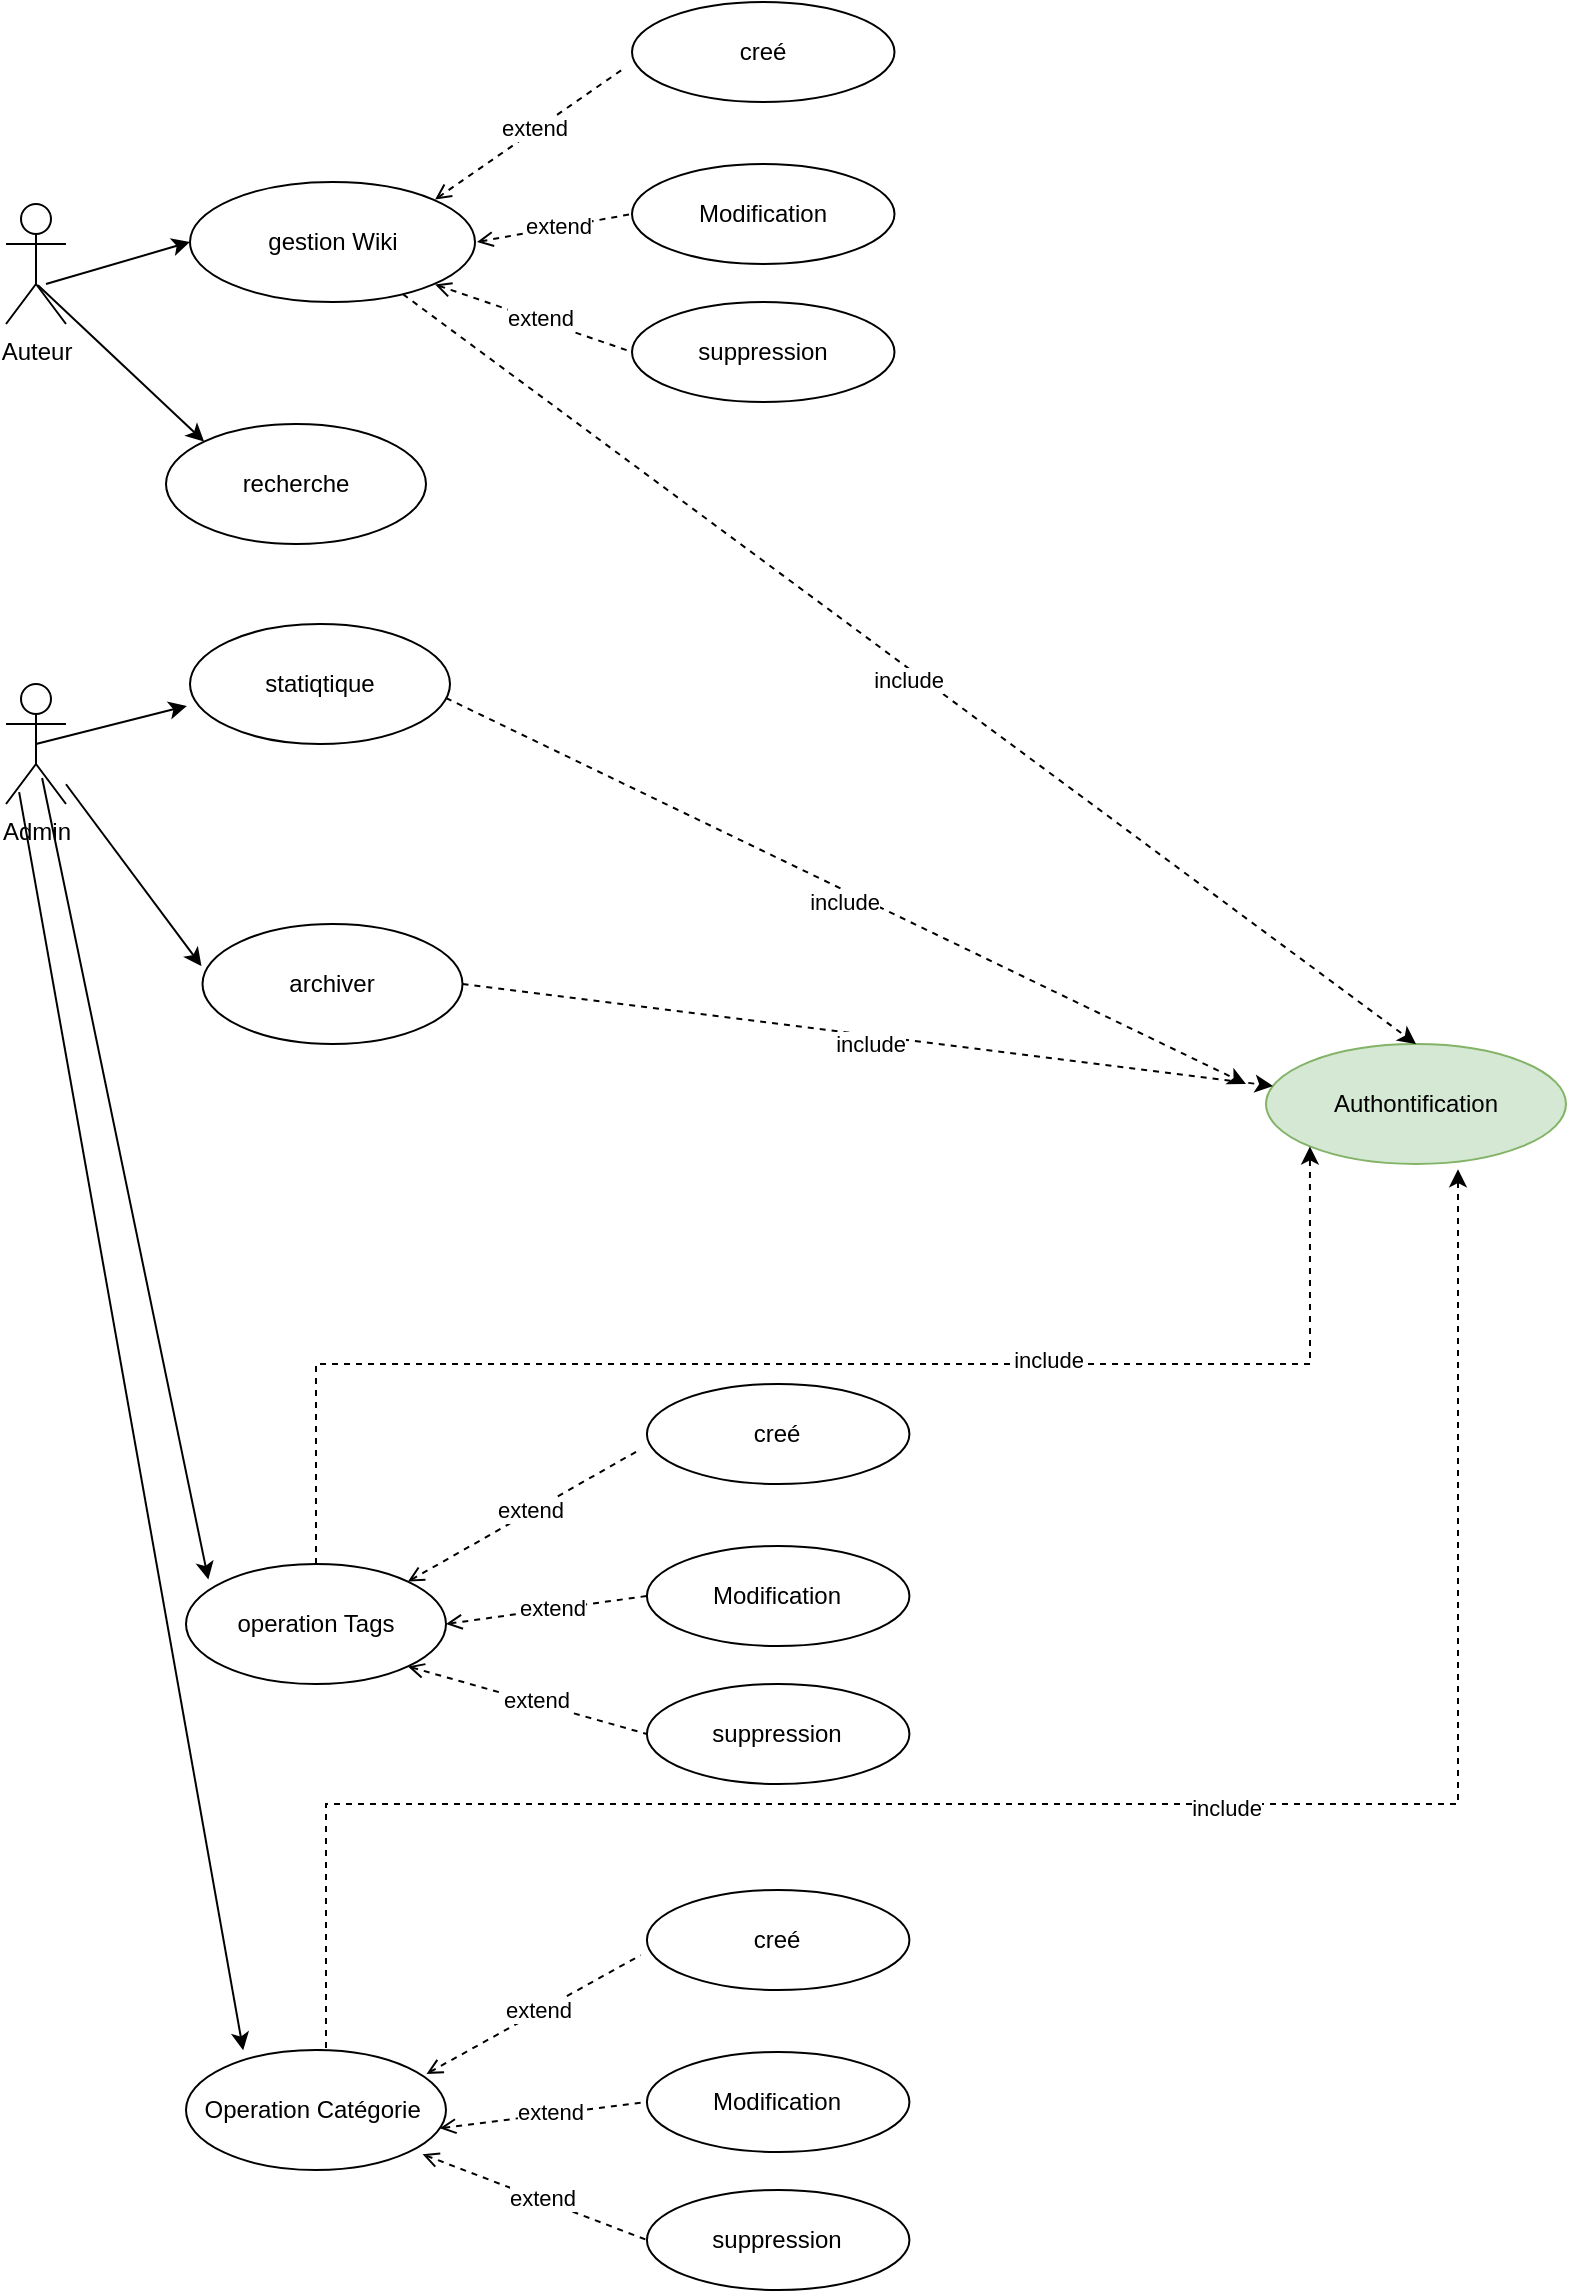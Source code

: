 <mxfile version="22.1.18" type="device">
  <diagram id="C5RBs43oDa-KdzZeNtuy" name="Page-1">
    <mxGraphModel dx="1229" dy="550" grid="1" gridSize="10" guides="1" tooltips="1" connect="1" arrows="1" fold="1" page="1" pageScale="1" pageWidth="827" pageHeight="1169" math="0" shadow="0">
      <root>
        <mxCell id="WIyWlLk6GJQsqaUBKTNV-0" />
        <mxCell id="WIyWlLk6GJQsqaUBKTNV-1" parent="WIyWlLk6GJQsqaUBKTNV-0" />
        <mxCell id="7qGKscGNT5ev0cK7DHyf-0" value="Auteur&lt;br&gt;" style="shape=umlActor;verticalLabelPosition=bottom;verticalAlign=top;html=1;" parent="WIyWlLk6GJQsqaUBKTNV-1" vertex="1">
          <mxGeometry x="30" y="110" width="30" height="60" as="geometry" />
        </mxCell>
        <mxCell id="7qGKscGNT5ev0cK7DHyf-1" value="Admin" style="shape=umlActor;verticalLabelPosition=bottom;verticalAlign=top;html=1;" parent="WIyWlLk6GJQsqaUBKTNV-1" vertex="1">
          <mxGeometry x="30" y="350" width="30" height="60" as="geometry" />
        </mxCell>
        <mxCell id="7qGKscGNT5ev0cK7DHyf-2" value="Authontification" style="ellipse;whiteSpace=wrap;html=1;fillColor=#d5e8d4;strokeColor=#82b366;" parent="WIyWlLk6GJQsqaUBKTNV-1" vertex="1">
          <mxGeometry x="660" y="530" width="150" height="60" as="geometry" />
        </mxCell>
        <mxCell id="7qGKscGNT5ev0cK7DHyf-6" value="gestion Wiki" style="ellipse;whiteSpace=wrap;html=1;" parent="WIyWlLk6GJQsqaUBKTNV-1" vertex="1">
          <mxGeometry x="122" y="99" width="142.5" height="60" as="geometry" />
        </mxCell>
        <mxCell id="7qGKscGNT5ev0cK7DHyf-7" value="creé" style="ellipse;whiteSpace=wrap;html=1;" parent="WIyWlLk6GJQsqaUBKTNV-1" vertex="1">
          <mxGeometry x="343" y="9" width="131.25" height="50" as="geometry" />
        </mxCell>
        <mxCell id="7qGKscGNT5ev0cK7DHyf-8" value="Modification" style="ellipse;whiteSpace=wrap;html=1;" parent="WIyWlLk6GJQsqaUBKTNV-1" vertex="1">
          <mxGeometry x="343" y="90" width="131.25" height="50" as="geometry" />
        </mxCell>
        <mxCell id="7qGKscGNT5ev0cK7DHyf-9" value="suppression" style="ellipse;whiteSpace=wrap;html=1;" parent="WIyWlLk6GJQsqaUBKTNV-1" vertex="1">
          <mxGeometry x="343" y="159" width="131.25" height="50" as="geometry" />
        </mxCell>
        <mxCell id="7qGKscGNT5ev0cK7DHyf-14" style="rounded=0;orthogonalLoop=1;jettySize=auto;html=1;entryX=0;entryY=0.5;entryDx=0;entryDy=0;entryPerimeter=0;" parent="WIyWlLk6GJQsqaUBKTNV-1" target="7qGKscGNT5ev0cK7DHyf-6" edge="1">
          <mxGeometry relative="1" as="geometry">
            <mxPoint x="50" y="150" as="sourcePoint" />
          </mxGeometry>
        </mxCell>
        <mxCell id="7qGKscGNT5ev0cK7DHyf-15" value="" style="endArrow=none;html=1;rounded=0;exitX=1;exitY=0;exitDx=0;exitDy=0;entryX=-0.024;entryY=0.652;entryDx=0;entryDy=0;entryPerimeter=0;dashed=1;startArrow=open;startFill=0;endFill=0;" parent="WIyWlLk6GJQsqaUBKTNV-1" target="7qGKscGNT5ev0cK7DHyf-7" edge="1">
          <mxGeometry width="50" height="50" relative="1" as="geometry">
            <mxPoint x="244.543" y="107.75" as="sourcePoint" />
            <mxPoint x="375.5" y="39" as="targetPoint" />
          </mxGeometry>
        </mxCell>
        <mxCell id="7qGKscGNT5ev0cK7DHyf-16" value="extend" style="edgeLabel;html=1;align=center;verticalAlign=middle;resizable=0;points=[];" parent="7qGKscGNT5ev0cK7DHyf-15" vertex="1" connectable="0">
          <mxGeometry x="0.054" y="1" relative="1" as="geometry">
            <mxPoint as="offset" />
          </mxGeometry>
        </mxCell>
        <mxCell id="7qGKscGNT5ev0cK7DHyf-17" value="" style="endArrow=none;html=1;rounded=0;exitX=1;exitY=1;exitDx=0;exitDy=0;entryX=0;entryY=0.5;entryDx=0;entryDy=0;dashed=1;startArrow=open;startFill=0;endFill=0;" parent="WIyWlLk6GJQsqaUBKTNV-1" target="7qGKscGNT5ev0cK7DHyf-9" edge="1">
          <mxGeometry width="50" height="50" relative="1" as="geometry">
            <mxPoint x="244.543" y="150.25" as="sourcePoint" />
            <mxPoint x="393" y="199" as="targetPoint" />
          </mxGeometry>
        </mxCell>
        <mxCell id="7qGKscGNT5ev0cK7DHyf-18" value="extend" style="edgeLabel;html=1;align=center;verticalAlign=middle;resizable=0;points=[];" parent="7qGKscGNT5ev0cK7DHyf-17" vertex="1" connectable="0">
          <mxGeometry x="0.054" y="1" relative="1" as="geometry">
            <mxPoint as="offset" />
          </mxGeometry>
        </mxCell>
        <mxCell id="7qGKscGNT5ev0cK7DHyf-19" value="" style="endArrow=none;html=1;rounded=0;exitX=1;exitY=0.5;exitDx=0;exitDy=0;entryX=0;entryY=0.5;entryDx=0;entryDy=0;dashed=1;startArrow=open;startFill=0;endFill=0;" parent="WIyWlLk6GJQsqaUBKTNV-1" target="7qGKscGNT5ev0cK7DHyf-8" edge="1">
          <mxGeometry width="50" height="50" relative="1" as="geometry">
            <mxPoint x="265.5" y="129" as="sourcePoint" />
            <mxPoint x="410.5" y="79" as="targetPoint" />
          </mxGeometry>
        </mxCell>
        <mxCell id="7qGKscGNT5ev0cK7DHyf-20" value="extend" style="edgeLabel;html=1;align=center;verticalAlign=middle;resizable=0;points=[];" parent="7qGKscGNT5ev0cK7DHyf-19" vertex="1" connectable="0">
          <mxGeometry x="0.054" y="1" relative="1" as="geometry">
            <mxPoint as="offset" />
          </mxGeometry>
        </mxCell>
        <mxCell id="7qGKscGNT5ev0cK7DHyf-21" value="recherche&lt;br&gt;" style="ellipse;whiteSpace=wrap;html=1;" parent="WIyWlLk6GJQsqaUBKTNV-1" vertex="1">
          <mxGeometry x="110" y="220" width="130" height="60" as="geometry" />
        </mxCell>
        <mxCell id="7qGKscGNT5ev0cK7DHyf-22" value="" style="endArrow=classic;html=1;rounded=0;exitX=0.533;exitY=0.677;exitDx=0;exitDy=0;exitPerimeter=0;entryX=0;entryY=0;entryDx=0;entryDy=0;" parent="WIyWlLk6GJQsqaUBKTNV-1" source="7qGKscGNT5ev0cK7DHyf-0" target="7qGKscGNT5ev0cK7DHyf-21" edge="1">
          <mxGeometry width="50" height="50" relative="1" as="geometry">
            <mxPoint x="200" y="240" as="sourcePoint" />
            <mxPoint x="120" y="210" as="targetPoint" />
          </mxGeometry>
        </mxCell>
        <mxCell id="7qGKscGNT5ev0cK7DHyf-23" value="statiqtique" style="ellipse;whiteSpace=wrap;html=1;" parent="WIyWlLk6GJQsqaUBKTNV-1" vertex="1">
          <mxGeometry x="122" y="320" width="130" height="60" as="geometry" />
        </mxCell>
        <mxCell id="7qGKscGNT5ev0cK7DHyf-25" value="" style="endArrow=classic;html=1;rounded=0;exitX=0.5;exitY=0.5;exitDx=0;exitDy=0;exitPerimeter=0;entryX=-0.012;entryY=0.683;entryDx=0;entryDy=0;entryPerimeter=0;" parent="WIyWlLk6GJQsqaUBKTNV-1" source="7qGKscGNT5ev0cK7DHyf-1" target="7qGKscGNT5ev0cK7DHyf-23" edge="1">
          <mxGeometry width="50" height="50" relative="1" as="geometry">
            <mxPoint x="390" y="400" as="sourcePoint" />
            <mxPoint x="440" y="350" as="targetPoint" />
          </mxGeometry>
        </mxCell>
        <mxCell id="7qGKscGNT5ev0cK7DHyf-65" style="rounded=0;orthogonalLoop=1;jettySize=auto;html=1;exitX=1;exitY=0.5;exitDx=0;exitDy=0;dashed=1;" parent="WIyWlLk6GJQsqaUBKTNV-1" source="7qGKscGNT5ev0cK7DHyf-28" target="7qGKscGNT5ev0cK7DHyf-2" edge="1">
          <mxGeometry relative="1" as="geometry" />
        </mxCell>
        <mxCell id="7qGKscGNT5ev0cK7DHyf-66" value="include" style="edgeLabel;html=1;align=center;verticalAlign=middle;resizable=0;points=[];" parent="7qGKscGNT5ev0cK7DHyf-65" vertex="1" connectable="0">
          <mxGeometry x="0.009" y="-4" relative="1" as="geometry">
            <mxPoint as="offset" />
          </mxGeometry>
        </mxCell>
        <mxCell id="7qGKscGNT5ev0cK7DHyf-28" value="archiver&lt;br&gt;" style="ellipse;whiteSpace=wrap;html=1;" parent="WIyWlLk6GJQsqaUBKTNV-1" vertex="1">
          <mxGeometry x="128.25" y="470" width="130" height="60" as="geometry" />
        </mxCell>
        <mxCell id="7qGKscGNT5ev0cK7DHyf-67" style="edgeStyle=orthogonalEdgeStyle;rounded=0;orthogonalLoop=1;jettySize=auto;html=1;exitX=0.5;exitY=0;exitDx=0;exitDy=0;entryX=0;entryY=1;entryDx=0;entryDy=0;dashed=1;" parent="WIyWlLk6GJQsqaUBKTNV-1" source="7qGKscGNT5ev0cK7DHyf-29" target="7qGKscGNT5ev0cK7DHyf-2" edge="1">
          <mxGeometry relative="1" as="geometry" />
        </mxCell>
        <mxCell id="7qGKscGNT5ev0cK7DHyf-69" value="include" style="edgeLabel;html=1;align=center;verticalAlign=middle;resizable=0;points=[];" parent="7qGKscGNT5ev0cK7DHyf-67" vertex="1" connectable="0">
          <mxGeometry x="0.319" y="2" relative="1" as="geometry">
            <mxPoint as="offset" />
          </mxGeometry>
        </mxCell>
        <mxCell id="7qGKscGNT5ev0cK7DHyf-29" value="operation Tags" style="ellipse;whiteSpace=wrap;html=1;" parent="WIyWlLk6GJQsqaUBKTNV-1" vertex="1">
          <mxGeometry x="120" y="790" width="130" height="60" as="geometry" />
        </mxCell>
        <mxCell id="7qGKscGNT5ev0cK7DHyf-30" value="Operation Catégorie&amp;nbsp;&lt;br&gt;" style="ellipse;whiteSpace=wrap;html=1;" parent="WIyWlLk6GJQsqaUBKTNV-1" vertex="1">
          <mxGeometry x="120" y="1033" width="130" height="60" as="geometry" />
        </mxCell>
        <mxCell id="7qGKscGNT5ev0cK7DHyf-31" value="creé" style="ellipse;whiteSpace=wrap;html=1;" parent="WIyWlLk6GJQsqaUBKTNV-1" vertex="1">
          <mxGeometry x="350.46" y="700" width="131.25" height="50" as="geometry" />
        </mxCell>
        <mxCell id="7qGKscGNT5ev0cK7DHyf-32" value="Modification" style="ellipse;whiteSpace=wrap;html=1;" parent="WIyWlLk6GJQsqaUBKTNV-1" vertex="1">
          <mxGeometry x="350.46" y="781" width="131.25" height="50" as="geometry" />
        </mxCell>
        <mxCell id="7qGKscGNT5ev0cK7DHyf-33" value="suppression" style="ellipse;whiteSpace=wrap;html=1;" parent="WIyWlLk6GJQsqaUBKTNV-1" vertex="1">
          <mxGeometry x="350.46" y="850" width="131.25" height="50" as="geometry" />
        </mxCell>
        <mxCell id="7qGKscGNT5ev0cK7DHyf-34" value="" style="endArrow=none;html=1;rounded=0;exitX=1;exitY=0;exitDx=0;exitDy=0;entryX=-0.024;entryY=0.652;entryDx=0;entryDy=0;entryPerimeter=0;dashed=1;startArrow=open;startFill=0;endFill=0;" parent="WIyWlLk6GJQsqaUBKTNV-1" source="7qGKscGNT5ev0cK7DHyf-29" target="7qGKscGNT5ev0cK7DHyf-31" edge="1">
          <mxGeometry width="50" height="50" relative="1" as="geometry">
            <mxPoint x="252.003" y="798.75" as="sourcePoint" />
            <mxPoint x="382.96" y="730" as="targetPoint" />
          </mxGeometry>
        </mxCell>
        <mxCell id="7qGKscGNT5ev0cK7DHyf-35" value="extend" style="edgeLabel;html=1;align=center;verticalAlign=middle;resizable=0;points=[];" parent="7qGKscGNT5ev0cK7DHyf-34" vertex="1" connectable="0">
          <mxGeometry x="0.054" y="1" relative="1" as="geometry">
            <mxPoint as="offset" />
          </mxGeometry>
        </mxCell>
        <mxCell id="7qGKscGNT5ev0cK7DHyf-36" value="" style="endArrow=none;html=1;rounded=0;exitX=1;exitY=1;exitDx=0;exitDy=0;entryX=0;entryY=0.5;entryDx=0;entryDy=0;dashed=1;startArrow=open;startFill=0;endFill=0;" parent="WIyWlLk6GJQsqaUBKTNV-1" source="7qGKscGNT5ev0cK7DHyf-29" target="7qGKscGNT5ev0cK7DHyf-33" edge="1">
          <mxGeometry width="50" height="50" relative="1" as="geometry">
            <mxPoint x="252.003" y="841.25" as="sourcePoint" />
            <mxPoint x="400.46" y="890" as="targetPoint" />
          </mxGeometry>
        </mxCell>
        <mxCell id="7qGKscGNT5ev0cK7DHyf-37" value="extend" style="edgeLabel;html=1;align=center;verticalAlign=middle;resizable=0;points=[];" parent="7qGKscGNT5ev0cK7DHyf-36" vertex="1" connectable="0">
          <mxGeometry x="0.054" y="1" relative="1" as="geometry">
            <mxPoint as="offset" />
          </mxGeometry>
        </mxCell>
        <mxCell id="7qGKscGNT5ev0cK7DHyf-38" value="" style="endArrow=none;html=1;rounded=0;exitX=1;exitY=0.5;exitDx=0;exitDy=0;entryX=0;entryY=0.5;entryDx=0;entryDy=0;dashed=1;startArrow=open;startFill=0;endFill=0;" parent="WIyWlLk6GJQsqaUBKTNV-1" source="7qGKscGNT5ev0cK7DHyf-29" target="7qGKscGNT5ev0cK7DHyf-32" edge="1">
          <mxGeometry width="50" height="50" relative="1" as="geometry">
            <mxPoint x="272.96" y="820" as="sourcePoint" />
            <mxPoint x="417.96" y="770" as="targetPoint" />
          </mxGeometry>
        </mxCell>
        <mxCell id="7qGKscGNT5ev0cK7DHyf-39" value="extend" style="edgeLabel;html=1;align=center;verticalAlign=middle;resizable=0;points=[];" parent="7qGKscGNT5ev0cK7DHyf-38" vertex="1" connectable="0">
          <mxGeometry x="0.054" y="1" relative="1" as="geometry">
            <mxPoint as="offset" />
          </mxGeometry>
        </mxCell>
        <mxCell id="7qGKscGNT5ev0cK7DHyf-45" value="creé" style="ellipse;whiteSpace=wrap;html=1;" parent="WIyWlLk6GJQsqaUBKTNV-1" vertex="1">
          <mxGeometry x="350.46" y="953" width="131.25" height="50" as="geometry" />
        </mxCell>
        <mxCell id="7qGKscGNT5ev0cK7DHyf-46" value="Modification" style="ellipse;whiteSpace=wrap;html=1;" parent="WIyWlLk6GJQsqaUBKTNV-1" vertex="1">
          <mxGeometry x="350.46" y="1034" width="131.25" height="50" as="geometry" />
        </mxCell>
        <mxCell id="7qGKscGNT5ev0cK7DHyf-47" value="suppression" style="ellipse;whiteSpace=wrap;html=1;" parent="WIyWlLk6GJQsqaUBKTNV-1" vertex="1">
          <mxGeometry x="350.46" y="1103" width="131.25" height="50" as="geometry" />
        </mxCell>
        <mxCell id="7qGKscGNT5ev0cK7DHyf-48" value="" style="endArrow=none;html=1;rounded=0;exitX=0.925;exitY=0.199;exitDx=0;exitDy=0;entryX=-0.024;entryY=0.652;entryDx=0;entryDy=0;entryPerimeter=0;dashed=1;startArrow=open;startFill=0;endFill=0;exitPerimeter=0;" parent="WIyWlLk6GJQsqaUBKTNV-1" source="7qGKscGNT5ev0cK7DHyf-30" target="7qGKscGNT5ev0cK7DHyf-45" edge="1">
          <mxGeometry width="50" height="50" relative="1" as="geometry">
            <mxPoint x="252.003" y="1051.75" as="sourcePoint" />
            <mxPoint x="382.96" y="983" as="targetPoint" />
          </mxGeometry>
        </mxCell>
        <mxCell id="7qGKscGNT5ev0cK7DHyf-49" value="extend" style="edgeLabel;html=1;align=center;verticalAlign=middle;resizable=0;points=[];" parent="7qGKscGNT5ev0cK7DHyf-48" vertex="1" connectable="0">
          <mxGeometry x="0.054" y="1" relative="1" as="geometry">
            <mxPoint as="offset" />
          </mxGeometry>
        </mxCell>
        <mxCell id="7qGKscGNT5ev0cK7DHyf-50" value="" style="endArrow=none;html=1;rounded=0;exitX=0.91;exitY=0.869;exitDx=0;exitDy=0;entryX=0;entryY=0.5;entryDx=0;entryDy=0;dashed=1;startArrow=open;startFill=0;endFill=0;exitPerimeter=0;" parent="WIyWlLk6GJQsqaUBKTNV-1" source="7qGKscGNT5ev0cK7DHyf-30" target="7qGKscGNT5ev0cK7DHyf-47" edge="1">
          <mxGeometry width="50" height="50" relative="1" as="geometry">
            <mxPoint x="252.003" y="1094.25" as="sourcePoint" />
            <mxPoint x="400.46" y="1143" as="targetPoint" />
          </mxGeometry>
        </mxCell>
        <mxCell id="7qGKscGNT5ev0cK7DHyf-51" value="extend" style="edgeLabel;html=1;align=center;verticalAlign=middle;resizable=0;points=[];" parent="7qGKscGNT5ev0cK7DHyf-50" vertex="1" connectable="0">
          <mxGeometry x="0.054" y="1" relative="1" as="geometry">
            <mxPoint as="offset" />
          </mxGeometry>
        </mxCell>
        <mxCell id="7qGKscGNT5ev0cK7DHyf-52" value="" style="endArrow=none;html=1;rounded=0;exitX=0.976;exitY=0.652;exitDx=0;exitDy=0;entryX=0;entryY=0.5;entryDx=0;entryDy=0;dashed=1;startArrow=open;startFill=0;endFill=0;exitPerimeter=0;" parent="WIyWlLk6GJQsqaUBKTNV-1" source="7qGKscGNT5ev0cK7DHyf-30" target="7qGKscGNT5ev0cK7DHyf-46" edge="1">
          <mxGeometry width="50" height="50" relative="1" as="geometry">
            <mxPoint x="272.96" y="1073" as="sourcePoint" />
            <mxPoint x="417.96" y="1023" as="targetPoint" />
          </mxGeometry>
        </mxCell>
        <mxCell id="7qGKscGNT5ev0cK7DHyf-53" value="extend" style="edgeLabel;html=1;align=center;verticalAlign=middle;resizable=0;points=[];" parent="7qGKscGNT5ev0cK7DHyf-52" vertex="1" connectable="0">
          <mxGeometry x="0.054" y="1" relative="1" as="geometry">
            <mxPoint as="offset" />
          </mxGeometry>
        </mxCell>
        <mxCell id="7qGKscGNT5ev0cK7DHyf-54" value="" style="endArrow=classic;html=1;rounded=0;entryX=-0.004;entryY=0.351;entryDx=0;entryDy=0;entryPerimeter=0;" parent="WIyWlLk6GJQsqaUBKTNV-1" source="7qGKscGNT5ev0cK7DHyf-1" target="7qGKscGNT5ev0cK7DHyf-28" edge="1">
          <mxGeometry width="50" height="50" relative="1" as="geometry">
            <mxPoint x="60" y="490" as="sourcePoint" />
            <mxPoint x="110" y="440" as="targetPoint" />
          </mxGeometry>
        </mxCell>
        <mxCell id="7qGKscGNT5ev0cK7DHyf-55" value="" style="endArrow=classic;html=1;rounded=0;exitX=0.602;exitY=0.783;exitDx=0;exitDy=0;exitPerimeter=0;entryX=0.086;entryY=0.13;entryDx=0;entryDy=0;entryPerimeter=0;" parent="WIyWlLk6GJQsqaUBKTNV-1" source="7qGKscGNT5ev0cK7DHyf-1" target="7qGKscGNT5ev0cK7DHyf-29" edge="1">
          <mxGeometry width="50" height="50" relative="1" as="geometry">
            <mxPoint x="70" y="560" as="sourcePoint" />
            <mxPoint x="120" y="510" as="targetPoint" />
          </mxGeometry>
        </mxCell>
        <mxCell id="7qGKscGNT5ev0cK7DHyf-56" value="" style="endArrow=classic;html=1;rounded=0;exitX=0.219;exitY=0.901;exitDx=0;exitDy=0;exitPerimeter=0;entryX=0.22;entryY=0.003;entryDx=0;entryDy=0;entryPerimeter=0;" parent="WIyWlLk6GJQsqaUBKTNV-1" source="7qGKscGNT5ev0cK7DHyf-1" target="7qGKscGNT5ev0cK7DHyf-30" edge="1">
          <mxGeometry width="50" height="50" relative="1" as="geometry">
            <mxPoint x="70" y="621" as="sourcePoint" />
            <mxPoint x="120" y="571" as="targetPoint" />
          </mxGeometry>
        </mxCell>
        <mxCell id="7qGKscGNT5ev0cK7DHyf-58" value="" style="endArrow=classic;html=1;rounded=0;entryX=0.5;entryY=0;entryDx=0;entryDy=0;dashed=1;" parent="WIyWlLk6GJQsqaUBKTNV-1" source="7qGKscGNT5ev0cK7DHyf-6" target="7qGKscGNT5ev0cK7DHyf-2" edge="1">
          <mxGeometry width="50" height="50" relative="1" as="geometry">
            <mxPoint x="580" y="635" as="sourcePoint" />
            <mxPoint x="630" y="585" as="targetPoint" />
          </mxGeometry>
        </mxCell>
        <mxCell id="7qGKscGNT5ev0cK7DHyf-59" value="include" style="edgeLabel;html=1;align=center;verticalAlign=middle;resizable=0;points=[];" parent="7qGKscGNT5ev0cK7DHyf-58" vertex="1" connectable="0">
          <mxGeometry x="0.004" y="-4" relative="1" as="geometry">
            <mxPoint y="1" as="offset" />
          </mxGeometry>
        </mxCell>
        <mxCell id="7qGKscGNT5ev0cK7DHyf-62" value="" style="endArrow=classic;html=1;rounded=0;dashed=1;" parent="WIyWlLk6GJQsqaUBKTNV-1" edge="1">
          <mxGeometry width="50" height="50" relative="1" as="geometry">
            <mxPoint x="250" y="357" as="sourcePoint" />
            <mxPoint x="650" y="550" as="targetPoint" />
          </mxGeometry>
        </mxCell>
        <mxCell id="7qGKscGNT5ev0cK7DHyf-63" value="include" style="edgeLabel;html=1;align=center;verticalAlign=middle;resizable=0;points=[];" parent="7qGKscGNT5ev0cK7DHyf-62" vertex="1" connectable="0">
          <mxGeometry x="0.004" y="-4" relative="1" as="geometry">
            <mxPoint y="1" as="offset" />
          </mxGeometry>
        </mxCell>
        <mxCell id="7qGKscGNT5ev0cK7DHyf-68" style="edgeStyle=orthogonalEdgeStyle;rounded=0;orthogonalLoop=1;jettySize=auto;html=1;exitX=0.5;exitY=0;exitDx=0;exitDy=0;entryX=0.64;entryY=1.043;entryDx=0;entryDy=0;entryPerimeter=0;dashed=1;" parent="WIyWlLk6GJQsqaUBKTNV-1" source="7qGKscGNT5ev0cK7DHyf-30" target="7qGKscGNT5ev0cK7DHyf-2" edge="1">
          <mxGeometry relative="1" as="geometry">
            <Array as="points">
              <mxPoint x="190" y="1033" />
              <mxPoint x="190" y="910" />
              <mxPoint x="756" y="910" />
            </Array>
          </mxGeometry>
        </mxCell>
        <mxCell id="7qGKscGNT5ev0cK7DHyf-70" value="include" style="edgeLabel;html=1;align=center;verticalAlign=middle;resizable=0;points=[];" parent="7qGKscGNT5ev0cK7DHyf-68" vertex="1" connectable="0">
          <mxGeometry x="0.141" y="-2" relative="1" as="geometry">
            <mxPoint x="1" as="offset" />
          </mxGeometry>
        </mxCell>
      </root>
    </mxGraphModel>
  </diagram>
</mxfile>
